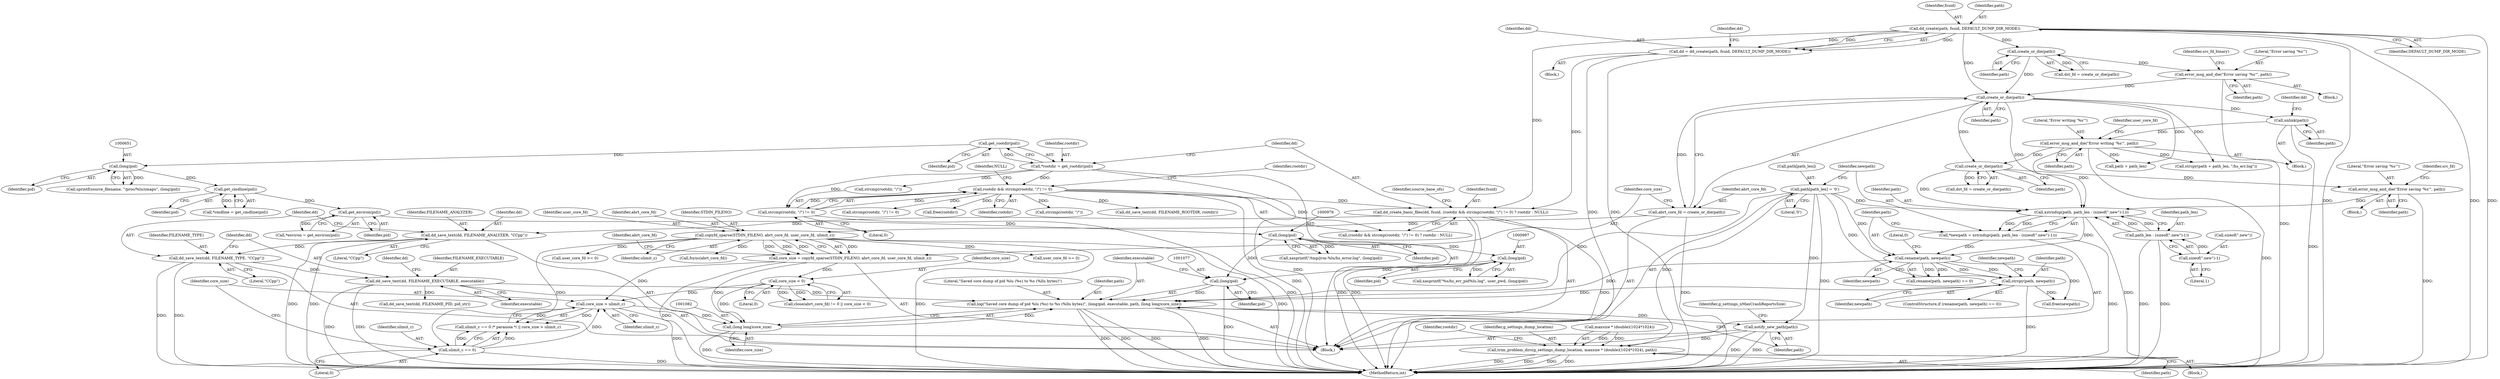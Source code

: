digraph "0_abrt_4f2c1ddd3e3b81d2d5146b883115371f1cada9f9@pointer" {
"1001074" [label="(Call,log(\"Saved core dump of pid %lu (%s) to %s (%llu bytes)\", (long)pid, executable, path, (long long)core_size))"];
"1001076" [label="(Call,(long)pid)"];
"1000996" [label="(Call,(long)pid)"];
"1000975" [label="(Call,(long)pid)"];
"1000831" [label="(Call,get_environ(pid))"];
"1000824" [label="(Call,get_cmdline(pid))"];
"1000650" [label="(Call,(long)pid)"];
"1000628" [label="(Call,get_rootdir(pid))"];
"1000774" [label="(Call,dd_save_text(dd, FILENAME_EXECUTABLE, executable))"];
"1000770" [label="(Call,dd_save_text(dd, FILENAME_TYPE, \"CCpp\"))"];
"1000766" [label="(Call,dd_save_text(dd, FILENAME_ANALYZER, \"CCpp\"))"];
"1000630" [label="(Call,dd_create_basic_files(dd, fsuid, (rootdir && strcmp(rootdir, \"/\") != 0) ? rootdir : NULL))"];
"1000616" [label="(Call,dd = dd_create(path, fsuid, DEFAULT_DUMP_DIR_MODE))"];
"1000618" [label="(Call,dd_create(path, fsuid, DEFAULT_DUMP_DIR_MODE))"];
"1000634" [label="(Call,rootdir && strcmp(rootdir, \"/\") != 0)"];
"1000626" [label="(Call,*rootdir = get_rootdir(pid))"];
"1000636" [label="(Call,strcmp(rootdir, \"/\") != 0)"];
"1001065" [label="(Call,rename(path, newpath))"];
"1001055" [label="(Call,xstrndup(path, path_len - (sizeof(\".new\")-1)))"];
"1001047" [label="(Call,path[path_len] = '\0')"];
"1001040" [label="(Call,error_msg_and_die(\"Error saving '%s'\", path))"];
"1001019" [label="(Call,create_or_die(path))"];
"1000939" [label="(Call,error_msg_and_die(\"Error writing '%s'\", path))"];
"1000926" [label="(Call,unlink(path))"];
"1000901" [label="(Call,create_or_die(path))"];
"1000893" [label="(Call,error_msg_and_die(\"Error saving '%s'\", path))"];
"1000867" [label="(Call,create_or_die(path))"];
"1001057" [label="(Call,path_len - (sizeof(\".new\")-1))"];
"1001059" [label="(Call,sizeof(\".new\")-1)"];
"1001053" [label="(Call,*newpath = xstrndup(path, path_len - (sizeof(\".new\")-1)))"];
"1001069" [label="(Call,strcpy(path, newpath))"];
"1001081" [label="(Call,(long long)core_size)"];
"1000904" [label="(Call,core_size = copyfd_sparse(STDIN_FILENO, abrt_core_fd, user_core_fd, ulimit_c))"];
"1000906" [label="(Call,copyfd_sparse(STDIN_FILENO, abrt_core_fd, user_core_fd, ulimit_c))"];
"1000899" [label="(Call,abrt_core_fd = create_or_die(path))"];
"1000961" [label="(Call,core_size > ulimit_c)"];
"1000922" [label="(Call,core_size < 0)"];
"1000958" [label="(Call,ulimit_c == 0)"];
"1001084" [label="(Call,notify_new_path(path))"];
"1001102" [label="(Call,trim_problem_dirs(g_settings_dump_location, maxsize * (double)(1024*1024), path))"];
"1001103" [label="(Identifier,g_settings_dump_location)"];
"1000905" [label="(Identifier,core_size)"];
"1000779" [label="(Identifier,dd)"];
"1000623" [label="(Identifier,dd)"];
"1000642" [label="(Identifier,NULL)"];
"1000929" [label="(Identifier,dd)"];
"1000831" [label="(Call,get_environ(pid))"];
"1000907" [label="(Identifier,STDIN_FILENO)"];
"1000963" [label="(Identifier,ulimit_c)"];
"1000961" [label="(Call,core_size > ulimit_c)"];
"1001056" [label="(Identifier,path)"];
"1000769" [label="(Literal,\"CCpp\")"];
"1001085" [label="(Identifier,path)"];
"1001079" [label="(Identifier,executable)"];
"1000620" [label="(Identifier,fsuid)"];
"1001058" [label="(Identifier,path_len)"];
"1000631" [label="(Identifier,dd)"];
"1001054" [label="(Identifier,newpath)"];
"1001090" [label="(Block,)"];
"1000773" [label="(Literal,\"CCpp\")"];
"1000776" [label="(Identifier,FILENAME_EXECUTABLE)"];
"1000766" [label="(Call,dd_save_text(dd, FILENAME_ANALYZER, \"CCpp\"))"];
"1000636" [label="(Call,strcmp(rootdir, \"/\") != 0)"];
"1001059" [label="(Call,sizeof(\".new\")-1)"];
"1001065" [label="(Call,rename(path, newpath))"];
"1000915" [label="(Identifier,abrt_core_fd)"];
"1000829" [label="(Call,*environ = get_environ(pid))"];
"1001068" [label="(Literal,0)"];
"1000909" [label="(Identifier,user_core_fd)"];
"1000962" [label="(Identifier,core_size)"];
"1000901" [label="(Call,create_or_die(path))"];
"1001063" [label="(ControlStructure,if (rename(path, newpath) == 0))"];
"1000632" [label="(Identifier,fsuid)"];
"1001084" [label="(Call,notify_new_path(path))"];
"1000931" [label="(Call,user_core_fd >= 0)"];
"1001055" [label="(Call,xstrndup(path, path_len - (sizeof(\".new\")-1)))"];
"1001071" [label="(Identifier,newpath)"];
"1001078" [label="(Identifier,pid)"];
"1000771" [label="(Identifier,dd)"];
"1000617" [label="(Identifier,dd)"];
"1000640" [label="(Literal,0)"];
"1000646" [label="(Identifier,source_base_ofs)"];
"1001081" [label="(Call,(long long)core_size)"];
"1000958" [label="(Call,ulimit_c == 0)"];
"1000959" [label="(Identifier,ulimit_c)"];
"1000777" [label="(Identifier,executable)"];
"1000927" [label="(Identifier,path)"];
"1000824" [label="(Call,get_cmdline(pid))"];
"1000960" [label="(Literal,0)"];
"1000945" [label="(Identifier,user_core_fd)"];
"1001042" [label="(Identifier,path)"];
"1001020" [label="(Identifier,path)"];
"1000917" [label="(Call,close(abrt_core_fd) != 0 || core_size < 0)"];
"1001017" [label="(Call,dst_fd = create_or_die(path))"];
"1000621" [label="(Identifier,DEFAULT_DUMP_DIR_MODE)"];
"1000895" [label="(Identifier,path)"];
"1001064" [label="(Call,rename(path, newpath) == 0)"];
"1000904" [label="(Call,core_size = copyfd_sparse(STDIN_FILENO, abrt_core_fd, user_core_fd, ulimit_c))"];
"1000993" [label="(Call,xasprintf(\"%s/hs_err_pid%lu.log\", user_pwd, (long)pid))"];
"1000867" [label="(Call,create_or_die(path))"];
"1000624" [label="(Block,)"];
"1000619" [label="(Identifier,path)"];
"1000796" [label="(Call,strcmp(rootdir, \"/\") != 0)"];
"1001080" [label="(Identifier,path)"];
"1001040" [label="(Call,error_msg_and_die(\"Error saving '%s'\", path))"];
"1000977" [label="(Identifier,pid)"];
"1001073" [label="(Identifier,newpath)"];
"1001062" [label="(Literal,1)"];
"1000647" [label="(Call,sprintf(source_filename, \"/proc/%lu/smaps\", (long)pid))"];
"1001067" [label="(Identifier,newpath)"];
"1001069" [label="(Call,strcpy(path, newpath))"];
"1000832" [label="(Identifier,pid)"];
"1000145" [label="(Block,)"];
"1000797" [label="(Call,strcmp(rootdir, \"/\"))"];
"1000775" [label="(Identifier,dd)"];
"1000893" [label="(Call,error_msg_and_die(\"Error saving '%s'\", path))"];
"1000822" [label="(Call,*cmdline = get_cmdline(pid))"];
"1001083" [label="(Identifier,core_size)"];
"1000801" [label="(Call,dd_save_text(dd, FILENAME_ROOTDIR, rootdir))"];
"1000944" [label="(Call,user_core_fd >= 0)"];
"1001051" [label="(Literal,'\0')"];
"1001112" [label="(Call,free(rootdir))"];
"1000767" [label="(Identifier,dd)"];
"1001053" [label="(Call,*newpath = xstrndup(path, path_len - (sizeof(\".new\")-1)))"];
"1000910" [label="(Identifier,ulimit_c)"];
"1000922" [label="(Call,core_size < 0)"];
"1000778" [label="(Call,dd_save_text(dd, FILENAME_PID, pid_str))"];
"1000973" [label="(Call,xasprintf(\"/tmp/jvm-%lu/hs_error.log\", (long)pid))"];
"1000772" [label="(Identifier,FILENAME_TYPE)"];
"1000939" [label="(Call,error_msg_and_die(\"Error writing '%s'\", path))"];
"1001088" [label="(Identifier,g_settings_nMaxCrashReportsSize)"];
"1001044" [label="(Identifier,src_fd)"];
"1000902" [label="(Identifier,path)"];
"1000774" [label="(Call,dd_save_text(dd, FILENAME_EXECUTABLE, executable))"];
"1001074" [label="(Call,log(\"Saved core dump of pid %lu (%s) to %s (%llu bytes)\", (long)pid, executable, path, (long long)core_size))"];
"1000890" [label="(Block,)"];
"1001037" [label="(Block,)"];
"1000925" [label="(Block,)"];
"1001048" [label="(Call,path[path_len])"];
"1001047" [label="(Call,path[path_len] = '\0')"];
"1001066" [label="(Identifier,path)"];
"1000900" [label="(Identifier,abrt_core_fd)"];
"1001102" [label="(Call,trim_problem_dirs(g_settings_dump_location, maxsize * (double)(1024*1024), path))"];
"1001075" [label="(Literal,\"Saved core dump of pid %lu (%s) to %s (%llu bytes)\")"];
"1000957" [label="(Call,ulimit_c == 0 /* paranoia */ || core_size > ulimit_c)"];
"1000634" [label="(Call,rootdir && strcmp(rootdir, \"/\") != 0)"];
"1000825" [label="(Identifier,pid)"];
"1000629" [label="(Identifier,pid)"];
"1000897" [label="(Identifier,src_fd_binary)"];
"1001104" [label="(Call,maxsize * (double)(1024*1024))"];
"1000635" [label="(Identifier,rootdir)"];
"1001113" [label="(Identifier,rootdir)"];
"1000996" [label="(Call,(long)pid)"];
"1000641" [label="(Identifier,rootdir)"];
"1000923" [label="(Identifier,core_size)"];
"1000618" [label="(Call,dd_create(path, fsuid, DEFAULT_DUMP_DIR_MODE))"];
"1000630" [label="(Call,dd_create_basic_files(dd, fsuid, (rootdir && strcmp(rootdir, \"/\") != 0) ? rootdir : NULL))"];
"1000899" [label="(Call,abrt_core_fd = create_or_die(path))"];
"1000908" [label="(Identifier,abrt_core_fd)"];
"1000770" [label="(Call,dd_save_text(dd, FILENAME_TYPE, \"CCpp\"))"];
"1000768" [label="(Identifier,FILENAME_ANALYZER)"];
"1000627" [label="(Identifier,rootdir)"];
"1000998" [label="(Identifier,pid)"];
"1001019" [label="(Call,create_or_die(path))"];
"1000652" [label="(Identifier,pid)"];
"1000616" [label="(Call,dd = dd_create(path, fsuid, DEFAULT_DUMP_DIR_MODE))"];
"1000637" [label="(Call,strcmp(rootdir, \"/\"))"];
"1001057" [label="(Call,path_len - (sizeof(\".new\")-1))"];
"1000894" [label="(Literal,\"Error saving '%s'\")"];
"1000975" [label="(Call,(long)pid)"];
"1001076" [label="(Call,(long)pid)"];
"1001060" [label="(Call,sizeof(\".new\"))"];
"1000940" [label="(Literal,\"Error writing '%s'\")"];
"1001012" [label="(Call,path + path_len)"];
"1000633" [label="(Call,(rootdir && strcmp(rootdir, \"/\") != 0) ? rootdir : NULL)"];
"1000941" [label="(Identifier,path)"];
"1000628" [label="(Call,get_rootdir(pid))"];
"1000914" [label="(Call,fsync(abrt_core_fd))"];
"1001070" [label="(Identifier,path)"];
"1000906" [label="(Call,copyfd_sparse(STDIN_FILENO, abrt_core_fd, user_core_fd, ulimit_c))"];
"1001041" [label="(Literal,\"Error saving '%s'\")"];
"1000924" [label="(Literal,0)"];
"1001111" [label="(Identifier,path)"];
"1000926" [label="(Call,unlink(path))"];
"1001180" [label="(MethodReturn,int)"];
"1001072" [label="(Call,free(newpath))"];
"1000650" [label="(Call,(long)pid)"];
"1001011" [label="(Call,strcpy(path + path_len, \"/hs_err.log\"))"];
"1000868" [label="(Identifier,path)"];
"1000865" [label="(Call,dst_fd = create_or_die(path))"];
"1000626" [label="(Call,*rootdir = get_rootdir(pid))"];
"1001074" -> "1000624"  [label="AST: "];
"1001074" -> "1001081"  [label="CFG: "];
"1001075" -> "1001074"  [label="AST: "];
"1001076" -> "1001074"  [label="AST: "];
"1001079" -> "1001074"  [label="AST: "];
"1001080" -> "1001074"  [label="AST: "];
"1001081" -> "1001074"  [label="AST: "];
"1001085" -> "1001074"  [label="CFG: "];
"1001074" -> "1001180"  [label="DDG: "];
"1001074" -> "1001180"  [label="DDG: "];
"1001074" -> "1001180"  [label="DDG: "];
"1001074" -> "1001180"  [label="DDG: "];
"1001076" -> "1001074"  [label="DDG: "];
"1000774" -> "1001074"  [label="DDG: "];
"1001065" -> "1001074"  [label="DDG: "];
"1001047" -> "1001074"  [label="DDG: "];
"1001069" -> "1001074"  [label="DDG: "];
"1001081" -> "1001074"  [label="DDG: "];
"1001074" -> "1001084"  [label="DDG: "];
"1001076" -> "1001078"  [label="CFG: "];
"1001077" -> "1001076"  [label="AST: "];
"1001078" -> "1001076"  [label="AST: "];
"1001079" -> "1001076"  [label="CFG: "];
"1001076" -> "1001180"  [label="DDG: "];
"1000996" -> "1001076"  [label="DDG: "];
"1000975" -> "1001076"  [label="DDG: "];
"1000996" -> "1000993"  [label="AST: "];
"1000996" -> "1000998"  [label="CFG: "];
"1000997" -> "1000996"  [label="AST: "];
"1000998" -> "1000996"  [label="AST: "];
"1000993" -> "1000996"  [label="CFG: "];
"1000996" -> "1000993"  [label="DDG: "];
"1000975" -> "1000996"  [label="DDG: "];
"1000975" -> "1000973"  [label="AST: "];
"1000975" -> "1000977"  [label="CFG: "];
"1000976" -> "1000975"  [label="AST: "];
"1000977" -> "1000975"  [label="AST: "];
"1000973" -> "1000975"  [label="CFG: "];
"1000975" -> "1000973"  [label="DDG: "];
"1000831" -> "1000975"  [label="DDG: "];
"1000831" -> "1000829"  [label="AST: "];
"1000831" -> "1000832"  [label="CFG: "];
"1000832" -> "1000831"  [label="AST: "];
"1000829" -> "1000831"  [label="CFG: "];
"1000831" -> "1000829"  [label="DDG: "];
"1000824" -> "1000831"  [label="DDG: "];
"1000824" -> "1000822"  [label="AST: "];
"1000824" -> "1000825"  [label="CFG: "];
"1000825" -> "1000824"  [label="AST: "];
"1000822" -> "1000824"  [label="CFG: "];
"1000824" -> "1000822"  [label="DDG: "];
"1000650" -> "1000824"  [label="DDG: "];
"1000650" -> "1000647"  [label="AST: "];
"1000650" -> "1000652"  [label="CFG: "];
"1000651" -> "1000650"  [label="AST: "];
"1000652" -> "1000650"  [label="AST: "];
"1000647" -> "1000650"  [label="CFG: "];
"1000650" -> "1000647"  [label="DDG: "];
"1000628" -> "1000650"  [label="DDG: "];
"1000628" -> "1000626"  [label="AST: "];
"1000628" -> "1000629"  [label="CFG: "];
"1000629" -> "1000628"  [label="AST: "];
"1000626" -> "1000628"  [label="CFG: "];
"1000628" -> "1000626"  [label="DDG: "];
"1000774" -> "1000624"  [label="AST: "];
"1000774" -> "1000777"  [label="CFG: "];
"1000775" -> "1000774"  [label="AST: "];
"1000776" -> "1000774"  [label="AST: "];
"1000777" -> "1000774"  [label="AST: "];
"1000779" -> "1000774"  [label="CFG: "];
"1000774" -> "1001180"  [label="DDG: "];
"1000774" -> "1001180"  [label="DDG: "];
"1000770" -> "1000774"  [label="DDG: "];
"1000774" -> "1000778"  [label="DDG: "];
"1000770" -> "1000624"  [label="AST: "];
"1000770" -> "1000773"  [label="CFG: "];
"1000771" -> "1000770"  [label="AST: "];
"1000772" -> "1000770"  [label="AST: "];
"1000773" -> "1000770"  [label="AST: "];
"1000775" -> "1000770"  [label="CFG: "];
"1000770" -> "1001180"  [label="DDG: "];
"1000770" -> "1001180"  [label="DDG: "];
"1000766" -> "1000770"  [label="DDG: "];
"1000766" -> "1000624"  [label="AST: "];
"1000766" -> "1000769"  [label="CFG: "];
"1000767" -> "1000766"  [label="AST: "];
"1000768" -> "1000766"  [label="AST: "];
"1000769" -> "1000766"  [label="AST: "];
"1000771" -> "1000766"  [label="CFG: "];
"1000766" -> "1001180"  [label="DDG: "];
"1000766" -> "1001180"  [label="DDG: "];
"1000630" -> "1000766"  [label="DDG: "];
"1000630" -> "1000624"  [label="AST: "];
"1000630" -> "1000633"  [label="CFG: "];
"1000631" -> "1000630"  [label="AST: "];
"1000632" -> "1000630"  [label="AST: "];
"1000633" -> "1000630"  [label="AST: "];
"1000646" -> "1000630"  [label="CFG: "];
"1000630" -> "1001180"  [label="DDG: "];
"1000630" -> "1001180"  [label="DDG: "];
"1000630" -> "1001180"  [label="DDG: "];
"1000616" -> "1000630"  [label="DDG: "];
"1000618" -> "1000630"  [label="DDG: "];
"1000634" -> "1000630"  [label="DDG: "];
"1000616" -> "1000145"  [label="AST: "];
"1000616" -> "1000618"  [label="CFG: "];
"1000617" -> "1000616"  [label="AST: "];
"1000618" -> "1000616"  [label="AST: "];
"1000623" -> "1000616"  [label="CFG: "];
"1000616" -> "1001180"  [label="DDG: "];
"1000616" -> "1001180"  [label="DDG: "];
"1000618" -> "1000616"  [label="DDG: "];
"1000618" -> "1000616"  [label="DDG: "];
"1000618" -> "1000616"  [label="DDG: "];
"1000618" -> "1000621"  [label="CFG: "];
"1000619" -> "1000618"  [label="AST: "];
"1000620" -> "1000618"  [label="AST: "];
"1000621" -> "1000618"  [label="AST: "];
"1000618" -> "1001180"  [label="DDG: "];
"1000618" -> "1001180"  [label="DDG: "];
"1000618" -> "1001180"  [label="DDG: "];
"1000618" -> "1000867"  [label="DDG: "];
"1000618" -> "1000901"  [label="DDG: "];
"1000634" -> "1000633"  [label="AST: "];
"1000634" -> "1000635"  [label="CFG: "];
"1000634" -> "1000636"  [label="CFG: "];
"1000635" -> "1000634"  [label="AST: "];
"1000636" -> "1000634"  [label="AST: "];
"1000641" -> "1000634"  [label="CFG: "];
"1000642" -> "1000634"  [label="CFG: "];
"1000634" -> "1001180"  [label="DDG: "];
"1000626" -> "1000634"  [label="DDG: "];
"1000636" -> "1000634"  [label="DDG: "];
"1000636" -> "1000634"  [label="DDG: "];
"1000634" -> "1000633"  [label="DDG: "];
"1000634" -> "1000796"  [label="DDG: "];
"1000634" -> "1000797"  [label="DDG: "];
"1000634" -> "1000801"  [label="DDG: "];
"1000634" -> "1001112"  [label="DDG: "];
"1000626" -> "1000624"  [label="AST: "];
"1000627" -> "1000626"  [label="AST: "];
"1000631" -> "1000626"  [label="CFG: "];
"1000626" -> "1001180"  [label="DDG: "];
"1000626" -> "1000636"  [label="DDG: "];
"1000626" -> "1000637"  [label="DDG: "];
"1000636" -> "1000640"  [label="CFG: "];
"1000637" -> "1000636"  [label="AST: "];
"1000640" -> "1000636"  [label="AST: "];
"1000636" -> "1001180"  [label="DDG: "];
"1001065" -> "1001064"  [label="AST: "];
"1001065" -> "1001067"  [label="CFG: "];
"1001066" -> "1001065"  [label="AST: "];
"1001067" -> "1001065"  [label="AST: "];
"1001068" -> "1001065"  [label="CFG: "];
"1001065" -> "1001064"  [label="DDG: "];
"1001065" -> "1001064"  [label="DDG: "];
"1001055" -> "1001065"  [label="DDG: "];
"1001047" -> "1001065"  [label="DDG: "];
"1001053" -> "1001065"  [label="DDG: "];
"1001065" -> "1001069"  [label="DDG: "];
"1001065" -> "1001069"  [label="DDG: "];
"1001065" -> "1001072"  [label="DDG: "];
"1001055" -> "1001053"  [label="AST: "];
"1001055" -> "1001057"  [label="CFG: "];
"1001056" -> "1001055"  [label="AST: "];
"1001057" -> "1001055"  [label="AST: "];
"1001053" -> "1001055"  [label="CFG: "];
"1001055" -> "1001180"  [label="DDG: "];
"1001055" -> "1001053"  [label="DDG: "];
"1001055" -> "1001053"  [label="DDG: "];
"1001047" -> "1001055"  [label="DDG: "];
"1001040" -> "1001055"  [label="DDG: "];
"1000939" -> "1001055"  [label="DDG: "];
"1001019" -> "1001055"  [label="DDG: "];
"1000901" -> "1001055"  [label="DDG: "];
"1001057" -> "1001055"  [label="DDG: "];
"1001057" -> "1001055"  [label="DDG: "];
"1001047" -> "1000624"  [label="AST: "];
"1001047" -> "1001051"  [label="CFG: "];
"1001048" -> "1001047"  [label="AST: "];
"1001051" -> "1001047"  [label="AST: "];
"1001054" -> "1001047"  [label="CFG: "];
"1001047" -> "1001180"  [label="DDG: "];
"1001047" -> "1001069"  [label="DDG: "];
"1001047" -> "1001084"  [label="DDG: "];
"1001047" -> "1001102"  [label="DDG: "];
"1001040" -> "1001037"  [label="AST: "];
"1001040" -> "1001042"  [label="CFG: "];
"1001041" -> "1001040"  [label="AST: "];
"1001042" -> "1001040"  [label="AST: "];
"1001044" -> "1001040"  [label="CFG: "];
"1001040" -> "1001180"  [label="DDG: "];
"1001019" -> "1001040"  [label="DDG: "];
"1001019" -> "1001017"  [label="AST: "];
"1001019" -> "1001020"  [label="CFG: "];
"1001020" -> "1001019"  [label="AST: "];
"1001017" -> "1001019"  [label="CFG: "];
"1001019" -> "1001017"  [label="DDG: "];
"1000939" -> "1001019"  [label="DDG: "];
"1000901" -> "1001019"  [label="DDG: "];
"1000939" -> "1000925"  [label="AST: "];
"1000939" -> "1000941"  [label="CFG: "];
"1000940" -> "1000939"  [label="AST: "];
"1000941" -> "1000939"  [label="AST: "];
"1000945" -> "1000939"  [label="CFG: "];
"1000939" -> "1001180"  [label="DDG: "];
"1000926" -> "1000939"  [label="DDG: "];
"1000939" -> "1001011"  [label="DDG: "];
"1000939" -> "1001012"  [label="DDG: "];
"1000926" -> "1000925"  [label="AST: "];
"1000926" -> "1000927"  [label="CFG: "];
"1000927" -> "1000926"  [label="AST: "];
"1000929" -> "1000926"  [label="CFG: "];
"1000926" -> "1001180"  [label="DDG: "];
"1000901" -> "1000926"  [label="DDG: "];
"1000901" -> "1000899"  [label="AST: "];
"1000901" -> "1000902"  [label="CFG: "];
"1000902" -> "1000901"  [label="AST: "];
"1000899" -> "1000901"  [label="CFG: "];
"1000901" -> "1000899"  [label="DDG: "];
"1000893" -> "1000901"  [label="DDG: "];
"1000867" -> "1000901"  [label="DDG: "];
"1000901" -> "1001011"  [label="DDG: "];
"1000901" -> "1001012"  [label="DDG: "];
"1000893" -> "1000890"  [label="AST: "];
"1000893" -> "1000895"  [label="CFG: "];
"1000894" -> "1000893"  [label="AST: "];
"1000895" -> "1000893"  [label="AST: "];
"1000897" -> "1000893"  [label="CFG: "];
"1000893" -> "1001180"  [label="DDG: "];
"1000867" -> "1000893"  [label="DDG: "];
"1000867" -> "1000865"  [label="AST: "];
"1000867" -> "1000868"  [label="CFG: "];
"1000868" -> "1000867"  [label="AST: "];
"1000865" -> "1000867"  [label="CFG: "];
"1000867" -> "1000865"  [label="DDG: "];
"1001057" -> "1001059"  [label="CFG: "];
"1001058" -> "1001057"  [label="AST: "];
"1001059" -> "1001057"  [label="AST: "];
"1001057" -> "1001180"  [label="DDG: "];
"1001057" -> "1001180"  [label="DDG: "];
"1001059" -> "1001057"  [label="DDG: "];
"1001059" -> "1001062"  [label="CFG: "];
"1001060" -> "1001059"  [label="AST: "];
"1001062" -> "1001059"  [label="AST: "];
"1001053" -> "1000624"  [label="AST: "];
"1001054" -> "1001053"  [label="AST: "];
"1001066" -> "1001053"  [label="CFG: "];
"1001053" -> "1001180"  [label="DDG: "];
"1001069" -> "1001063"  [label="AST: "];
"1001069" -> "1001071"  [label="CFG: "];
"1001070" -> "1001069"  [label="AST: "];
"1001071" -> "1001069"  [label="AST: "];
"1001073" -> "1001069"  [label="CFG: "];
"1001069" -> "1001180"  [label="DDG: "];
"1001069" -> "1001072"  [label="DDG: "];
"1001081" -> "1001083"  [label="CFG: "];
"1001082" -> "1001081"  [label="AST: "];
"1001083" -> "1001081"  [label="AST: "];
"1001081" -> "1001180"  [label="DDG: "];
"1000904" -> "1001081"  [label="DDG: "];
"1000961" -> "1001081"  [label="DDG: "];
"1000922" -> "1001081"  [label="DDG: "];
"1000904" -> "1000624"  [label="AST: "];
"1000904" -> "1000906"  [label="CFG: "];
"1000905" -> "1000904"  [label="AST: "];
"1000906" -> "1000904"  [label="AST: "];
"1000915" -> "1000904"  [label="CFG: "];
"1000904" -> "1001180"  [label="DDG: "];
"1000906" -> "1000904"  [label="DDG: "];
"1000906" -> "1000904"  [label="DDG: "];
"1000906" -> "1000904"  [label="DDG: "];
"1000906" -> "1000904"  [label="DDG: "];
"1000904" -> "1000922"  [label="DDG: "];
"1000904" -> "1000961"  [label="DDG: "];
"1000906" -> "1000910"  [label="CFG: "];
"1000907" -> "1000906"  [label="AST: "];
"1000908" -> "1000906"  [label="AST: "];
"1000909" -> "1000906"  [label="AST: "];
"1000910" -> "1000906"  [label="AST: "];
"1000906" -> "1001180"  [label="DDG: "];
"1000906" -> "1001180"  [label="DDG: "];
"1000899" -> "1000906"  [label="DDG: "];
"1000906" -> "1000914"  [label="DDG: "];
"1000906" -> "1000931"  [label="DDG: "];
"1000906" -> "1000944"  [label="DDG: "];
"1000906" -> "1000958"  [label="DDG: "];
"1000899" -> "1000624"  [label="AST: "];
"1000900" -> "1000899"  [label="AST: "];
"1000905" -> "1000899"  [label="CFG: "];
"1000899" -> "1001180"  [label="DDG: "];
"1000961" -> "1000957"  [label="AST: "];
"1000961" -> "1000963"  [label="CFG: "];
"1000962" -> "1000961"  [label="AST: "];
"1000963" -> "1000961"  [label="AST: "];
"1000957" -> "1000961"  [label="CFG: "];
"1000961" -> "1001180"  [label="DDG: "];
"1000961" -> "1000957"  [label="DDG: "];
"1000961" -> "1000957"  [label="DDG: "];
"1000922" -> "1000961"  [label="DDG: "];
"1000958" -> "1000961"  [label="DDG: "];
"1000922" -> "1000917"  [label="AST: "];
"1000922" -> "1000924"  [label="CFG: "];
"1000923" -> "1000922"  [label="AST: "];
"1000924" -> "1000922"  [label="AST: "];
"1000917" -> "1000922"  [label="CFG: "];
"1000922" -> "1000917"  [label="DDG: "];
"1000922" -> "1000917"  [label="DDG: "];
"1000958" -> "1000957"  [label="AST: "];
"1000958" -> "1000960"  [label="CFG: "];
"1000959" -> "1000958"  [label="AST: "];
"1000960" -> "1000958"  [label="AST: "];
"1000962" -> "1000958"  [label="CFG: "];
"1000957" -> "1000958"  [label="CFG: "];
"1000958" -> "1001180"  [label="DDG: "];
"1000958" -> "1000957"  [label="DDG: "];
"1000958" -> "1000957"  [label="DDG: "];
"1001084" -> "1000624"  [label="AST: "];
"1001084" -> "1001085"  [label="CFG: "];
"1001085" -> "1001084"  [label="AST: "];
"1001088" -> "1001084"  [label="CFG: "];
"1001084" -> "1001180"  [label="DDG: "];
"1001084" -> "1001180"  [label="DDG: "];
"1001084" -> "1001102"  [label="DDG: "];
"1001102" -> "1001090"  [label="AST: "];
"1001102" -> "1001111"  [label="CFG: "];
"1001103" -> "1001102"  [label="AST: "];
"1001104" -> "1001102"  [label="AST: "];
"1001111" -> "1001102"  [label="AST: "];
"1001113" -> "1001102"  [label="CFG: "];
"1001102" -> "1001180"  [label="DDG: "];
"1001102" -> "1001180"  [label="DDG: "];
"1001102" -> "1001180"  [label="DDG: "];
"1001102" -> "1001180"  [label="DDG: "];
"1001104" -> "1001102"  [label="DDG: "];
"1001104" -> "1001102"  [label="DDG: "];
}
